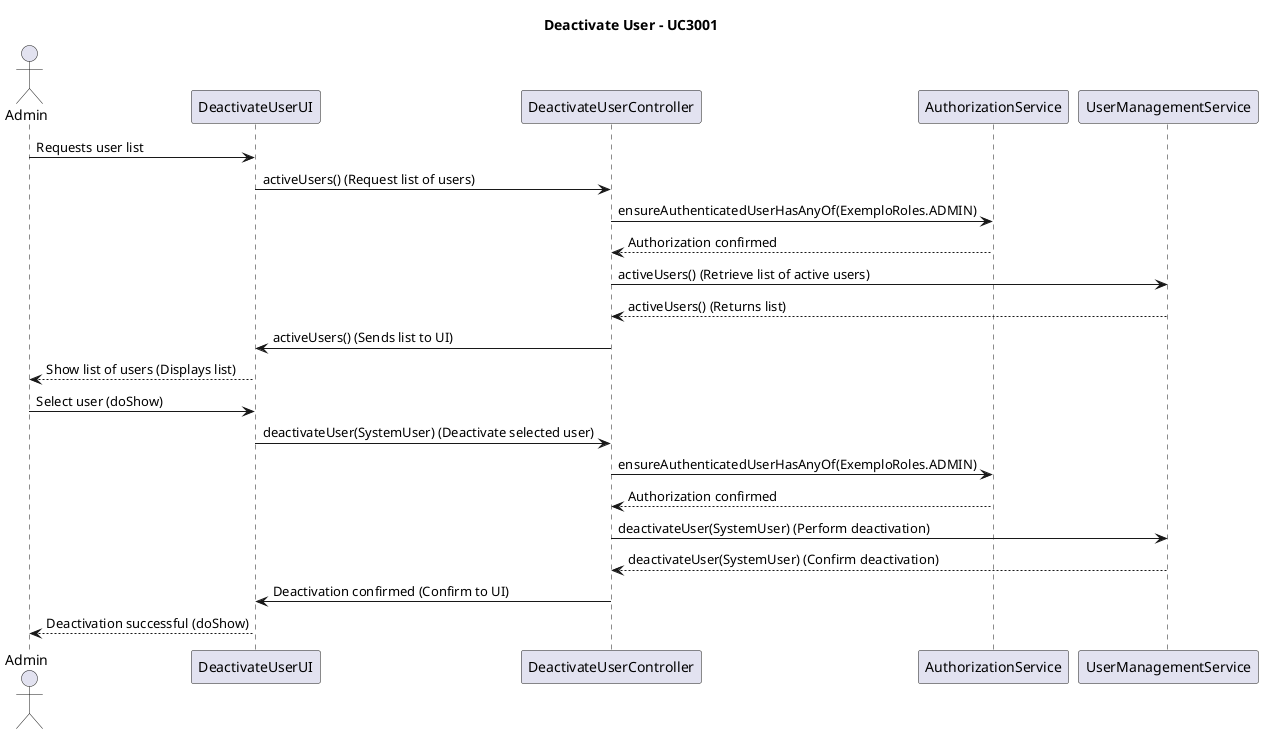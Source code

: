@startuml
title Deactivate User - UC3001

actor Admin

participant "DeactivateUserUI" as UI
participant "DeactivateUserController" as DC
participant "AuthorizationService" as Authz
participant "UserManagementService" as UserSvc

' Step 1: Admin requests list of active users
Admin -> UI: Requests user list

' Step 2: UI sends request to the controller
UI -> DC: activeUsers() (Request list of users)

' Step 3: Controller checks authorization
DC -> Authz: ensureAuthenticatedUserHasAnyOf(ExemploRoles.ADMIN)
Authz --> DC: Authorization confirmed

' Step 4: Controller retrieves list of active users
DC -> UserSvc: activeUsers() (Retrieve list of active users)
UserSvc --> DC: activeUsers() (Returns list)

' Step 5: Controller sends list of users to UI
DC -> UI: activeUsers() (Sends list to UI)

' Step 6: UI displays list of active users to Admin
UI --> Admin: Show list of users (Displays list)

' Step 7: Admin selects a user to deactivate
Admin -> UI: Select user (doShow)

' Step 8: UI sends deactivation request to the controller
UI -> DC: deactivateUser(SystemUser) (Deactivate selected user)

' Step 9: Controller verifies authorization
DC -> Authz: ensureAuthenticatedUserHasAnyOf(ExemploRoles.ADMIN)
Authz --> DC: Authorization confirmed

' Step 10: Controller deactivates the user
DC -> UserSvc: deactivateUser(SystemUser) (Perform deactivation)
UserSvc --> DC: deactivateUser(SystemUser) (Confirm deactivation)

' Step 11: Controller confirms successful deactivation
DC -> UI: Deactivation confirmed (Confirm to UI)

' Step 12: UI confirms deactivation to Admin
UI --> Admin: Deactivation successful (doShow)
@enduml
